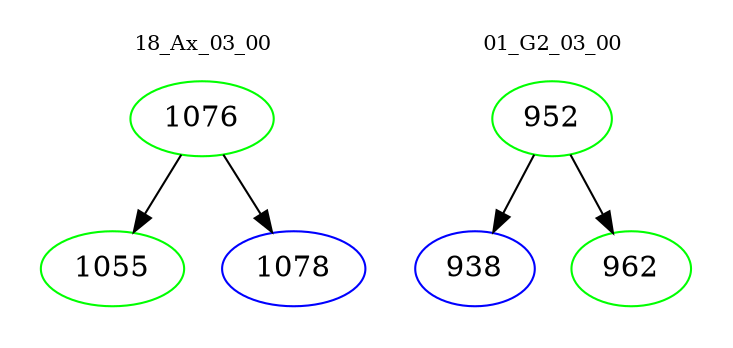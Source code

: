 digraph{
subgraph cluster_0 {
color = white
label = "18_Ax_03_00";
fontsize=10;
T0_1076 [label="1076", color="green"]
T0_1076 -> T0_1055 [color="black"]
T0_1055 [label="1055", color="green"]
T0_1076 -> T0_1078 [color="black"]
T0_1078 [label="1078", color="blue"]
}
subgraph cluster_1 {
color = white
label = "01_G2_03_00";
fontsize=10;
T1_952 [label="952", color="green"]
T1_952 -> T1_938 [color="black"]
T1_938 [label="938", color="blue"]
T1_952 -> T1_962 [color="black"]
T1_962 [label="962", color="green"]
}
}
